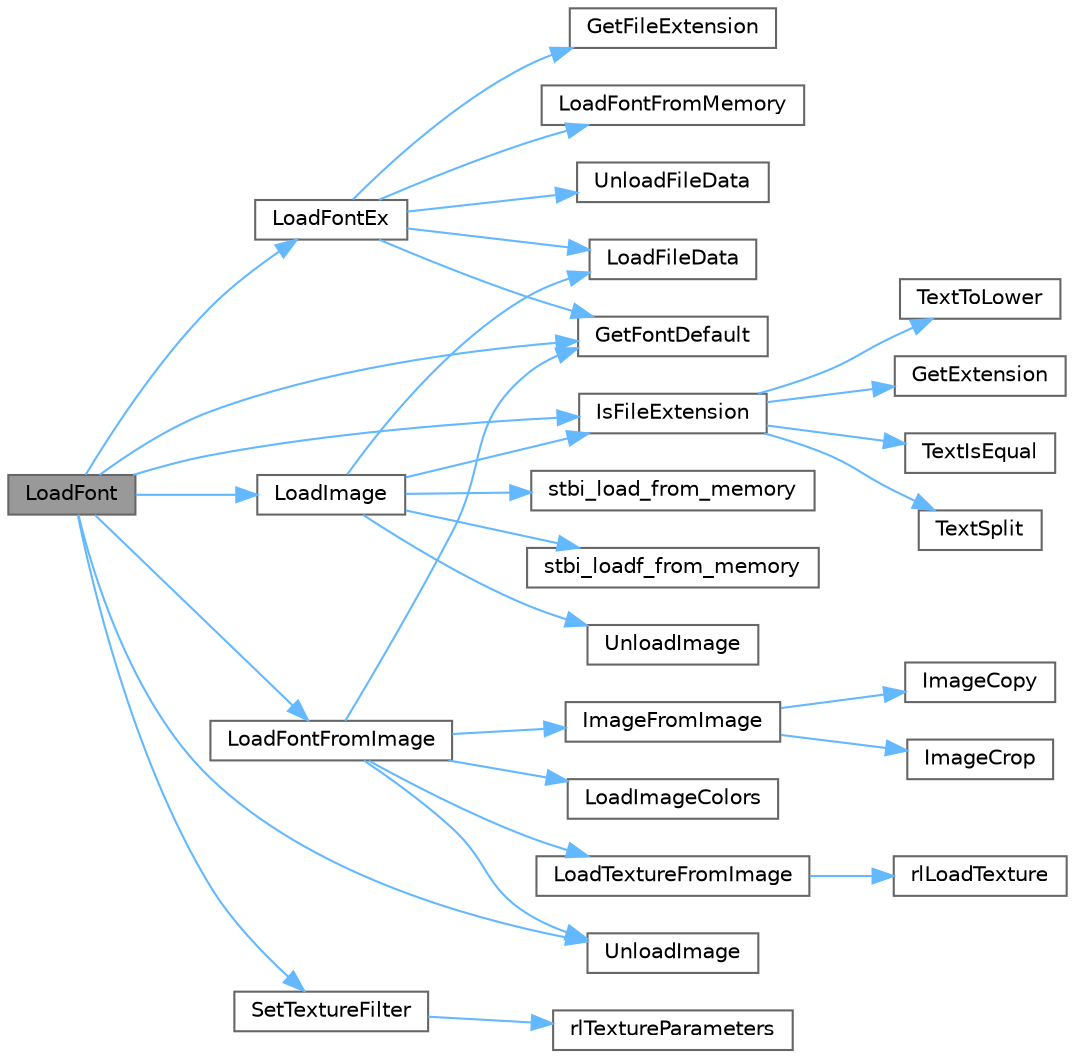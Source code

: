 digraph "LoadFont"
{
 // LATEX_PDF_SIZE
  bgcolor="transparent";
  edge [fontname=Helvetica,fontsize=10,labelfontname=Helvetica,labelfontsize=10];
  node [fontname=Helvetica,fontsize=10,shape=box,height=0.2,width=0.4];
  rankdir="LR";
  Node1 [id="Node000001",label="LoadFont",height=0.2,width=0.4,color="gray40", fillcolor="grey60", style="filled", fontcolor="black",tooltip=" "];
  Node1 -> Node2 [id="edge31_Node000001_Node000002",color="steelblue1",style="solid",tooltip=" "];
  Node2 [id="Node000002",label="GetFontDefault",height=0.2,width=0.4,color="grey40", fillcolor="white", style="filled",URL="$_classes_2lib_2rtext_8c.html#ab0c27a81dd37c596295654a82e201137",tooltip=" "];
  Node1 -> Node3 [id="edge32_Node000001_Node000003",color="steelblue1",style="solid",tooltip=" "];
  Node3 [id="Node000003",label="IsFileExtension",height=0.2,width=0.4,color="grey40", fillcolor="white", style="filled",URL="$_old_2_classes_2lib_2rcore_8c.html#a56738bd235fbd9797f904028680144c0",tooltip=" "];
  Node3 -> Node4 [id="edge33_Node000003_Node000004",color="steelblue1",style="solid",tooltip=" "];
  Node4 [id="Node000004",label="GetExtension",height=0.2,width=0.4,color="grey40", fillcolor="white", style="filled",URL="$_classes_2lib_2raylib_2src_2core_8c.html#ab9e6c15be11c4714f4fe2846e202290e",tooltip=" "];
  Node3 -> Node5 [id="edge34_Node000003_Node000005",color="steelblue1",style="solid",tooltip=" "];
  Node5 [id="Node000005",label="TextIsEqual",height=0.2,width=0.4,color="grey40", fillcolor="white", style="filled",URL="$_old_2_classes_2lib_2rtext_8c.html#a27de470afa89a9b701b0167644998d60",tooltip=" "];
  Node3 -> Node6 [id="edge35_Node000003_Node000006",color="steelblue1",style="solid",tooltip=" "];
  Node6 [id="Node000006",label="TextSplit",height=0.2,width=0.4,color="grey40", fillcolor="white", style="filled",URL="$_old_2_classes_2lib_2rtext_8c.html#a0020744de71c89efe5ef9739827ffdc5",tooltip=" "];
  Node3 -> Node7 [id="edge36_Node000003_Node000007",color="steelblue1",style="solid",tooltip=" "];
  Node7 [id="Node000007",label="TextToLower",height=0.2,width=0.4,color="grey40", fillcolor="white", style="filled",URL="$_old_2_classes_2lib_2rtext_8c.html#a5ce035033f9eedfa204df83389dd9254",tooltip=" "];
  Node1 -> Node8 [id="edge37_Node000001_Node000008",color="steelblue1",style="solid",tooltip=" "];
  Node8 [id="Node000008",label="LoadFontEx",height=0.2,width=0.4,color="grey40", fillcolor="white", style="filled",URL="$_classes_2lib_2rtext_8c.html#ab0d4d79244a953e7dff301fcf7862502",tooltip=" "];
  Node8 -> Node9 [id="edge38_Node000008_Node000009",color="steelblue1",style="solid",tooltip=" "];
  Node9 [id="Node000009",label="GetFileExtension",height=0.2,width=0.4,color="grey40", fillcolor="white", style="filled",URL="$_old_2_classes_2lib_2rcore_8c.html#a9c1b5935011c9e2adda61e821e820ee0",tooltip=" "];
  Node8 -> Node2 [id="edge39_Node000008_Node000002",color="steelblue1",style="solid",tooltip=" "];
  Node8 -> Node10 [id="edge40_Node000008_Node000010",color="steelblue1",style="solid",tooltip=" "];
  Node10 [id="Node000010",label="LoadFileData",height=0.2,width=0.4,color="grey40", fillcolor="white", style="filled",URL="$_old_2_classes_2lib_2utils_8c.html#a4ccdbc7bac06ef2caea43c748f4bae27",tooltip=" "];
  Node8 -> Node11 [id="edge41_Node000008_Node000011",color="steelblue1",style="solid",tooltip=" "];
  Node11 [id="Node000011",label="LoadFontFromMemory",height=0.2,width=0.4,color="grey40", fillcolor="white", style="filled",URL="$_classes_2lib_2rtext_8c.html#a158ba1fefe2e1baeb88c87d59648f97a",tooltip=" "];
  Node8 -> Node12 [id="edge42_Node000008_Node000012",color="steelblue1",style="solid",tooltip=" "];
  Node12 [id="Node000012",label="UnloadFileData",height=0.2,width=0.4,color="grey40", fillcolor="white", style="filled",URL="$_old_2_classes_2lib_2utils_8c.html#a52ce1f60861ecbe646013ecd29847db4",tooltip=" "];
  Node1 -> Node13 [id="edge43_Node000001_Node000013",color="steelblue1",style="solid",tooltip=" "];
  Node13 [id="Node000013",label="LoadFontFromImage",height=0.2,width=0.4,color="grey40", fillcolor="white", style="filled",URL="$_classes_2lib_2rtext_8c.html#a56705d5b2c3d2c7c9bbeda302142d948",tooltip=" "];
  Node13 -> Node2 [id="edge44_Node000013_Node000002",color="steelblue1",style="solid",tooltip=" "];
  Node13 -> Node14 [id="edge45_Node000013_Node000014",color="steelblue1",style="solid",tooltip=" "];
  Node14 [id="Node000014",label="ImageFromImage",height=0.2,width=0.4,color="grey40", fillcolor="white", style="filled",URL="$_old_2_classes_2lib_2rtextures_8c.html#ae623f21e0ce4a95b7684555a7b064895",tooltip=" "];
  Node14 -> Node15 [id="edge46_Node000014_Node000015",color="steelblue1",style="solid",tooltip=" "];
  Node15 [id="Node000015",label="ImageCopy",height=0.2,width=0.4,color="grey40", fillcolor="white", style="filled",URL="$_classes_2lib_2raylib_2src_2textures_8c.html#a5c63f11b6a2844767c0a65d86dd37d41",tooltip=" "];
  Node14 -> Node16 [id="edge47_Node000014_Node000016",color="steelblue1",style="solid",tooltip=" "];
  Node16 [id="Node000016",label="ImageCrop",height=0.2,width=0.4,color="grey40", fillcolor="white", style="filled",URL="$_classes_2lib_2raylib_2src_2textures_8c.html#ab2fb3bf8fd2f3e28f79fa01fafab6805",tooltip=" "];
  Node13 -> Node17 [id="edge48_Node000013_Node000017",color="steelblue1",style="solid",tooltip=" "];
  Node17 [id="Node000017",label="LoadImageColors",height=0.2,width=0.4,color="grey40", fillcolor="white", style="filled",URL="$_old_2_classes_2lib_2rtextures_8c.html#ad3c51f30e3fee4e3af5a54bb64c28a43",tooltip=" "];
  Node13 -> Node18 [id="edge49_Node000013_Node000018",color="steelblue1",style="solid",tooltip=" "];
  Node18 [id="Node000018",label="LoadTextureFromImage",height=0.2,width=0.4,color="grey40", fillcolor="white", style="filled",URL="$_old_2_classes_2lib_2rtextures_8c.html#a6c76a65158f6565f0d3e231b5d98131e",tooltip=" "];
  Node18 -> Node19 [id="edge50_Node000018_Node000019",color="steelblue1",style="solid",tooltip=" "];
  Node19 [id="Node000019",label="rlLoadTexture",height=0.2,width=0.4,color="grey40", fillcolor="white", style="filled",URL="$_classes_2lib_2raylib_2src_2rlgl_8h.html#a525a0cf6f039f2c3f2a082171f19dfa6",tooltip=" "];
  Node13 -> Node20 [id="edge51_Node000013_Node000020",color="steelblue1",style="solid",tooltip=" "];
  Node20 [id="Node000020",label="UnloadImage",height=0.2,width=0.4,color="grey40", fillcolor="white", style="filled",URL="$_old_2_classes_2lib_2rtextures_8c.html#a5d8cbdba9e93010d7a4344482fd01d2a",tooltip=" "];
  Node1 -> Node21 [id="edge52_Node000001_Node000021",color="steelblue1",style="solid",tooltip=" "];
  Node21 [id="Node000021",label="LoadImage",height=0.2,width=0.4,color="grey40", fillcolor="white", style="filled",URL="$_old_2_classes_2lib_2rtextures_8c.html#ab178b17d656b24ba7fe2bd9fe4ece044",tooltip=" "];
  Node21 -> Node3 [id="edge53_Node000021_Node000003",color="steelblue1",style="solid",tooltip=" "];
  Node21 -> Node10 [id="edge54_Node000021_Node000010",color="steelblue1",style="solid",tooltip=" "];
  Node21 -> Node22 [id="edge55_Node000021_Node000022",color="steelblue1",style="solid",tooltip=" "];
  Node22 [id="Node000022",label="stbi_load_from_memory",height=0.2,width=0.4,color="grey40", fillcolor="white", style="filled",URL="$_classes_2lib_2external_2stb__image_8h.html#a5bf9d78a27dc1cb216005798fb704bdf",tooltip=" "];
  Node21 -> Node23 [id="edge56_Node000021_Node000023",color="steelblue1",style="solid",tooltip=" "];
  Node23 [id="Node000023",label="stbi_loadf_from_memory",height=0.2,width=0.4,color="grey40", fillcolor="white", style="filled",URL="$_classes_2lib_2external_2stb__image_8h.html#a09c9f8ddfda96cc62461b86daccf0f77",tooltip=" "];
  Node21 -> Node24 [id="edge57_Node000021_Node000024",color="steelblue1",style="solid",tooltip=" "];
  Node24 [id="Node000024",label="UnloadImage",height=0.2,width=0.4,color="grey40", fillcolor="white", style="filled",URL="$_classes_2lib_2raylib_2src_2textures_8c.html#a5d8cbdba9e93010d7a4344482fd01d2a",tooltip=" "];
  Node1 -> Node25 [id="edge58_Node000001_Node000025",color="steelblue1",style="solid",tooltip=" "];
  Node25 [id="Node000025",label="SetTextureFilter",height=0.2,width=0.4,color="grey40", fillcolor="white", style="filled",URL="$_old_2_classes_2lib_2rtextures_8c.html#aa2e8d6e18031847d93b0b5f5f741bee5",tooltip=" "];
  Node25 -> Node26 [id="edge59_Node000025_Node000026",color="steelblue1",style="solid",tooltip=" "];
  Node26 [id="Node000026",label="rlTextureParameters",height=0.2,width=0.4,color="grey40", fillcolor="white", style="filled",URL="$_classes_2lib_2raylib_2src_2rlgl_8h.html#ac6a8c5ac592a9306d56ec6b087ddf5ea",tooltip=" "];
  Node1 -> Node20 [id="edge60_Node000001_Node000020",color="steelblue1",style="solid",tooltip=" "];
}
